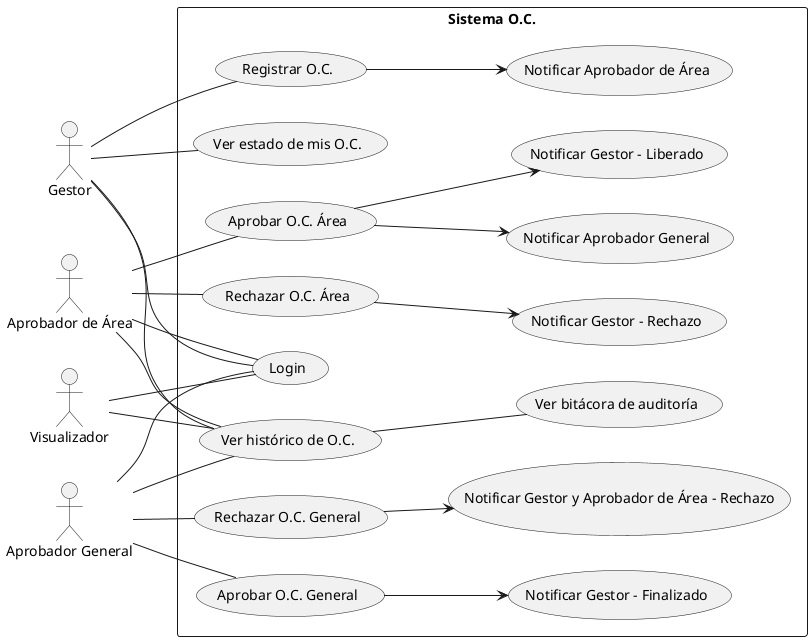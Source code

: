 @startuml
left to right direction

actor Gestor
actor "Aprobador de Área" as AreaAprobador
actor "Aprobador General" as GeneralAprobador
actor Visualizador

rectangle "Sistema O.C." {
  Gestor -- (Login)
  AreaAprobador -- (Login)
  GeneralAprobador -- (Login)
  Visualizador -- (Login)

  (Registrar O.C.) as RegistrarOC
  (Ver estado de mis O.C.) as EstadoOC
  (Aprobar O.C. Área) as AprobarArea
  (Rechazar O.C. Área) as RechazarArea
  (Aprobar O.C. General) as AprobarGeneral
  (Rechazar O.C. General) as RechazarGeneral
  (Ver histórico de O.C.) as HistoricoOC
  (Ver bitácora de auditoría) as Bitacora

  Gestor -- RegistrarOC
  Gestor -- EstadoOC
  Gestor -- HistoricoOC

  AreaAprobador -- AprobarArea
  AreaAprobador -- RechazarArea
  AreaAprobador -- HistoricoOC

  GeneralAprobador -- AprobarGeneral
  GeneralAprobador -- RechazarGeneral
  GeneralAprobador -- HistoricoOC

  Visualizador -- HistoricoOC

  RegistrarOC --> (Notificar Aprobador de Área)
  AprobarArea --> (Notificar Aprobador General)
  AprobarArea --> (Notificar Gestor - Liberado)
  RechazarArea --> (Notificar Gestor - Rechazo)
  AprobarGeneral --> (Notificar Gestor - Finalizado)
  RechazarGeneral --> (Notificar Gestor y Aprobador de Área - Rechazo)

  HistoricoOC -- Bitacora
}

@enduml